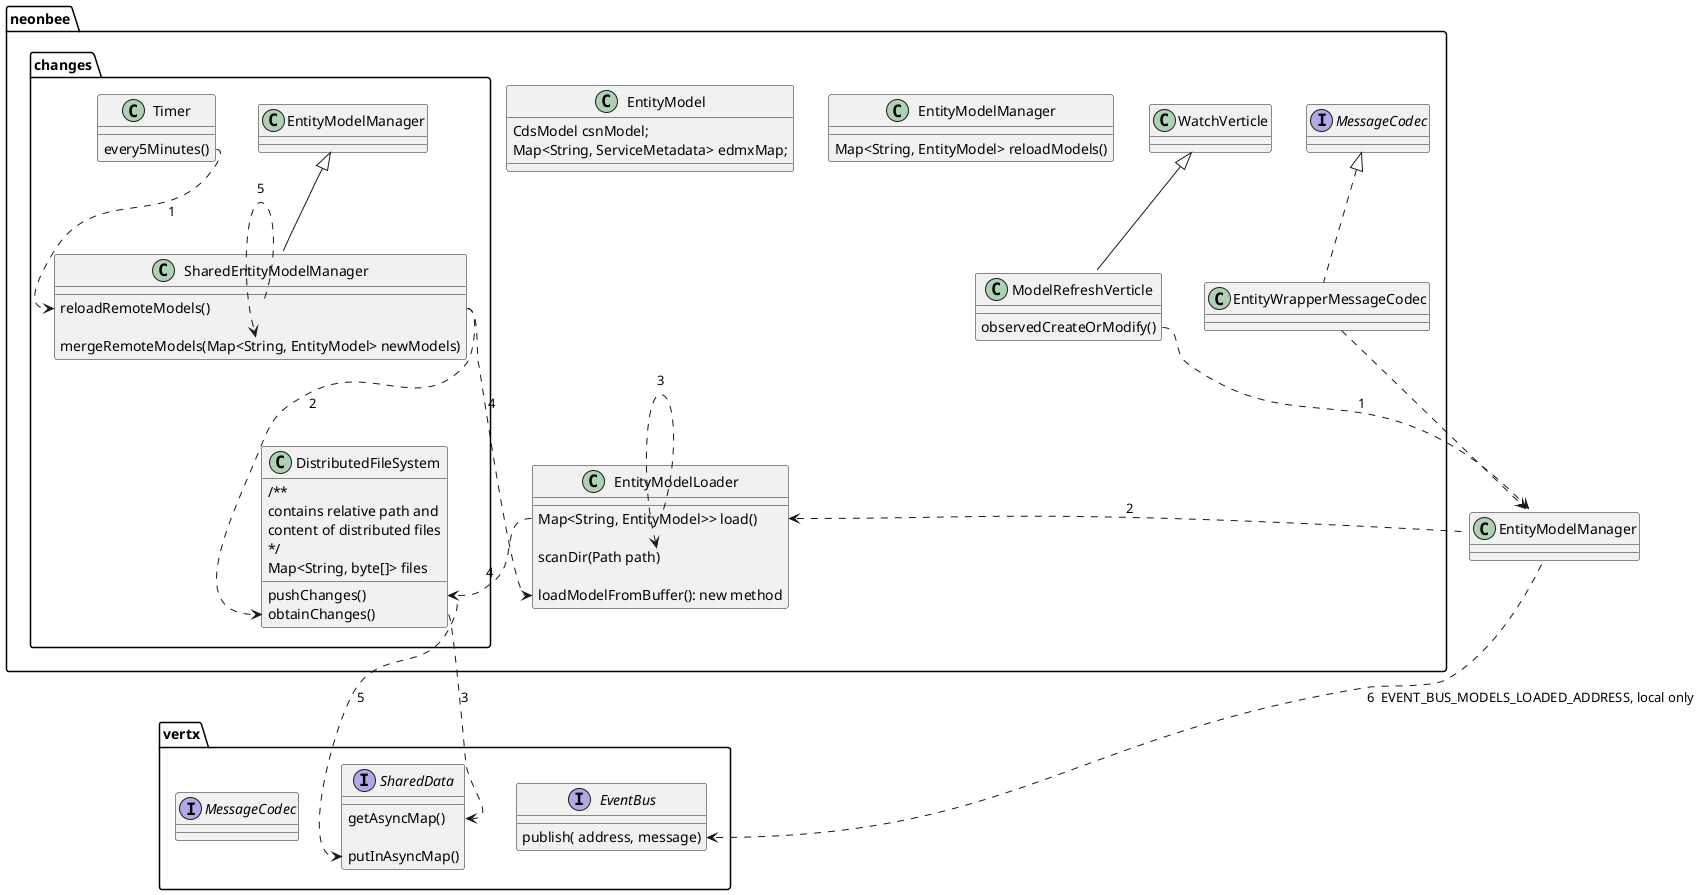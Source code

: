 @startuml
'https://plantuml.com/class-diagram

package vertx {
    interface EventBus {
        publish( address, message)
    }
    interface SharedData {
        getAsyncMap()

        putInAsyncMap()
    }
    interface MessageCodec
}

package neonbee {
    class ModelRefreshVerticle extends WatchVerticle {
        observedCreateOrModify()
    }
    class EntityModelManager {
        Map<String, EntityModel> reloadModels()
    }

    class EntityModel {
        CdsModel csnModel;
        Map<String, ServiceMetadata> edmxMap;
    }

    class EntityModelLoader {
        Map<String, EntityModel>> load()

        scanDir(Path path)

        loadModelFromBuffer(): new method
    }

    class EntityWrapperMessageCodec implements MessageCodec {
    }
}

package neonbee.changes {
    class SharedEntityModelManager extends EntityModelManager {

        reloadRemoteModels()

        mergeRemoteModels(Map<String, EntityModel> newModels)
    }
    class Timer {
        every5Minutes()
    }

    class DistributedFileSystem {
        pushChanges()

        /**
        contains relative path and
        content of distributed files
        */
        Map<String, byte[]> files

        obtainChanges()
    }
}



ModelRefreshVerticle::observedCreateOrModify ..> EntityModelManager::reloadModels: 1
EntityModelManager::reloadModels ..> EntityModelLoader::load: 2
EntityModelLoader::load ..> EntityModelLoader::scanDir: 3
EntityModelLoader::load ..> DistributedFileSystem::pushChanges: 4
DistributedFileSystem::pushChanges ..> SharedData::putInAsyncMap: 5
EntityModelManager::reloadModels ..> EventBus::publish: 6  EVENT_BUS_MODELS_LOADED_ADDRESS, local only

Timer::every5Minutes ..> SharedEntityModelManager::reloadRemoteModels: 1
SharedEntityModelManager::reloadRemoteModels ..> DistributedFileSystem::obtainChanges: 2
DistributedFileSystem::obtainChanges ..> SharedData::getAsyncMap: 3
SharedEntityModelManager::reloadRemoteModels ..> EntityModelLoader::loadModelFromBuffer: 4
SharedEntityModelManager::reloadRemoteModels ..> SharedEntityModelManager::mergeRemoteModels: 5
EntityWrapperMessageCodec ..> EntityModelManager

@enduml